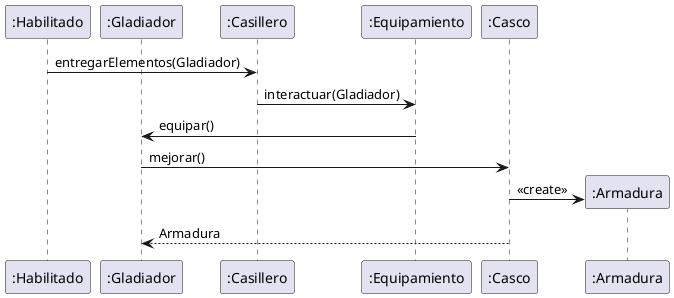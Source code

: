 @startuml GladiadorConCascoEncuentraEquipamiento

participant Habilitado as ":Habilitado"
participant Gladiador as ":Gladiador"

participant Casillero as ":Casillero"
participant Equipamiento as ":Equipamiento"

participant Casco as ":Casco"

Habilitado -> Casillero: entregarElementos(Gladiador)
Casillero -> Equipamiento: interactuar(Gladiador)

Equipamiento -> Gladiador: equipar()
Gladiador -> Casco: mejorar()
create Armadura as ":Armadura"
Casco -> Armadura: <<create>>
Casco --> Gladiador: Armadura

@enduml